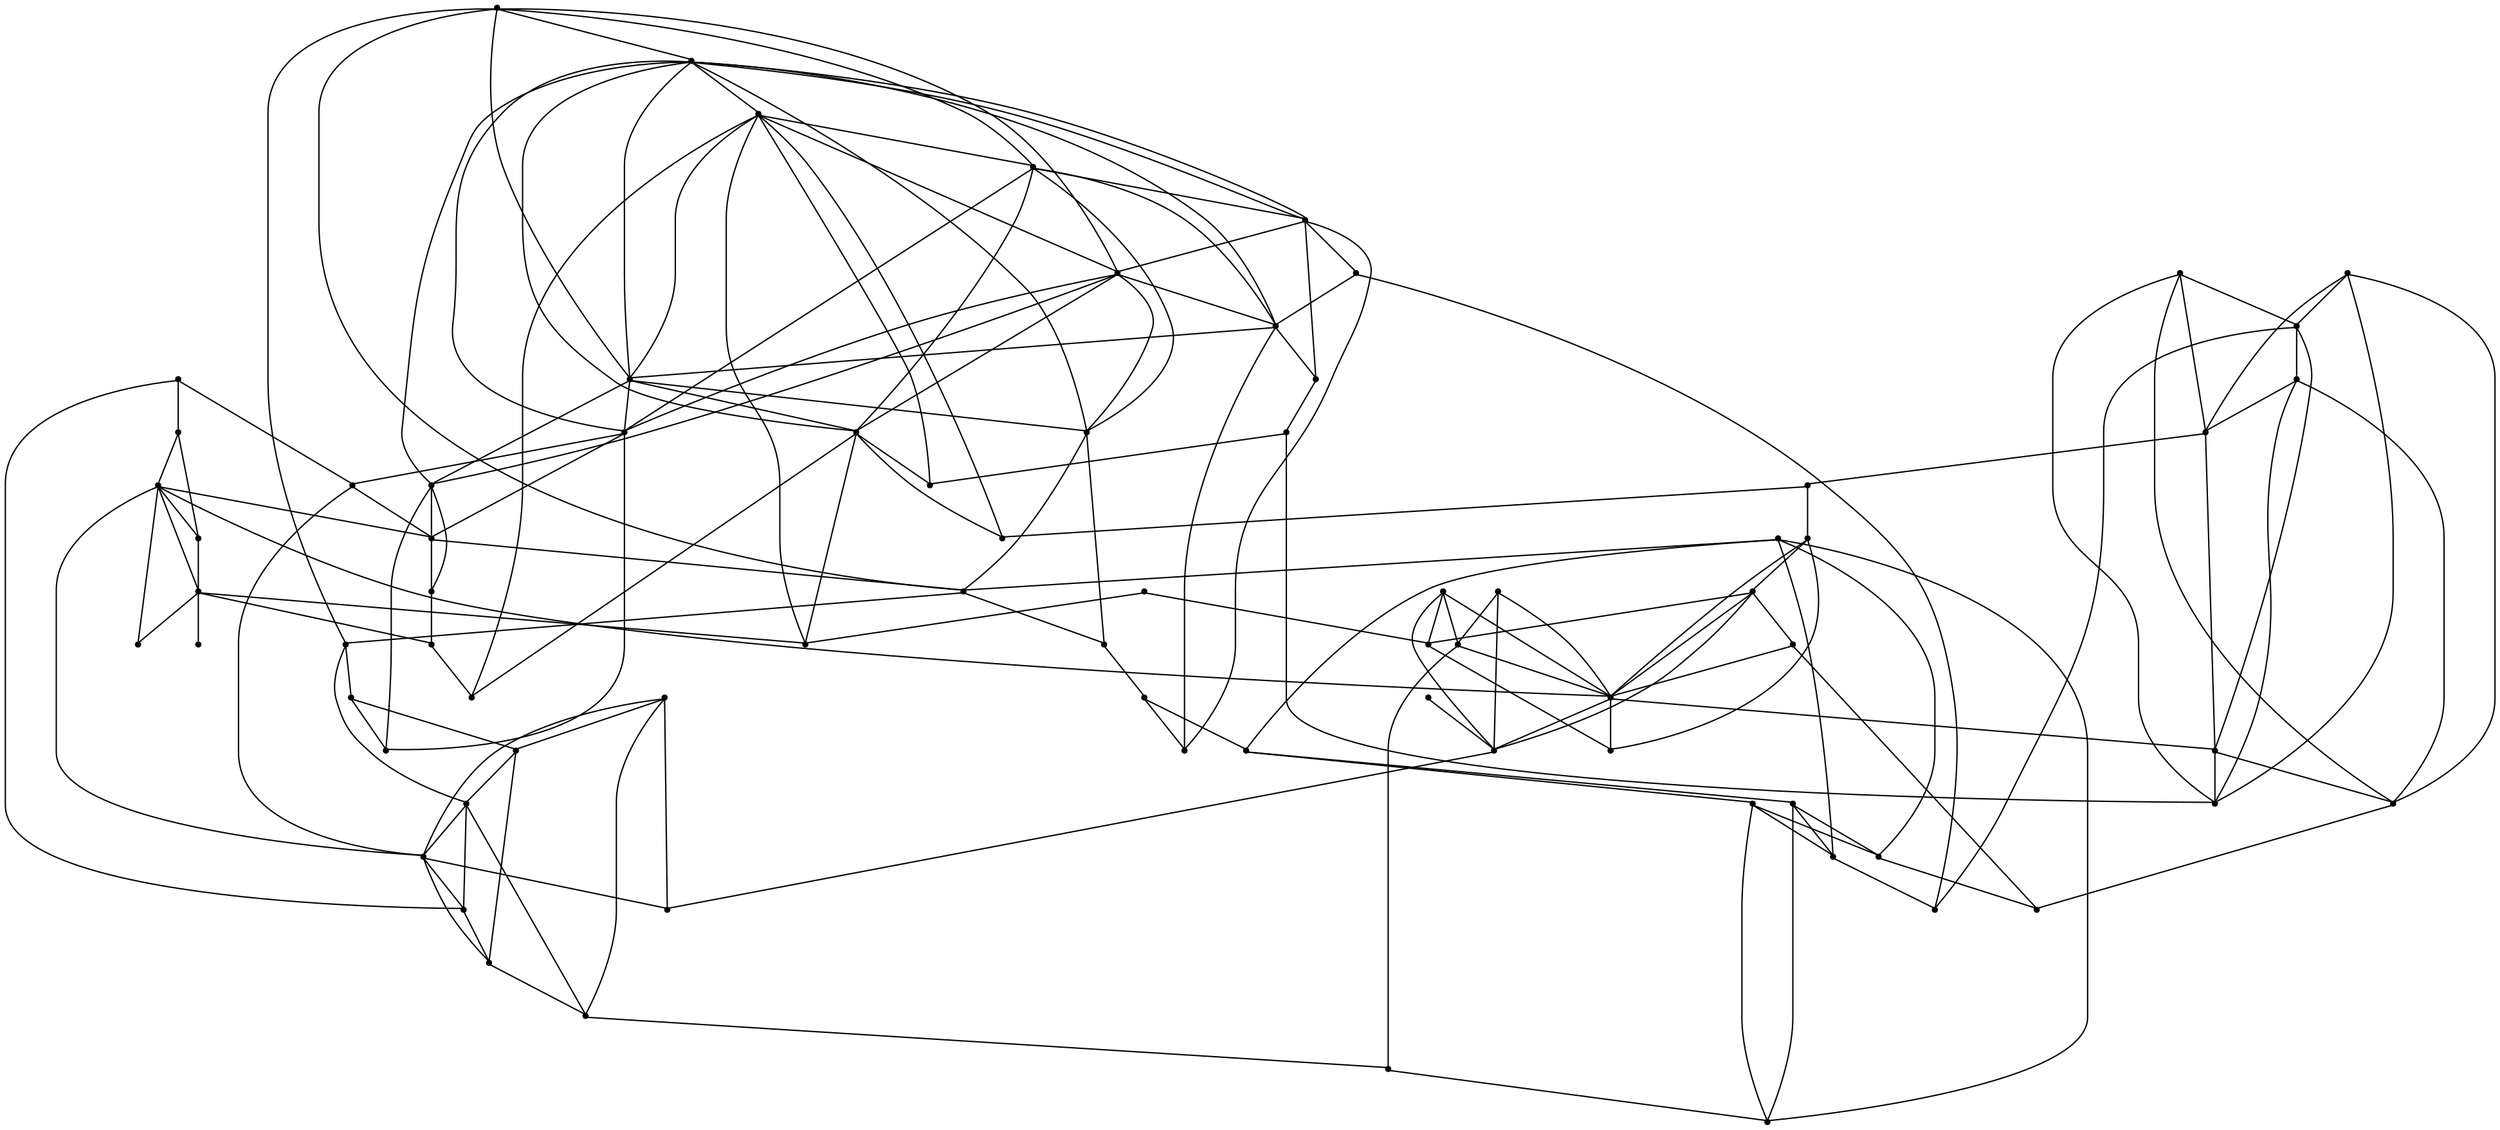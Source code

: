 graph {
  node [shape=point,comment="{\"directed\":false,\"doi\":\"10.1007/978-3-540-70904-6_15\",\"figure\":\"12 (3)\"}"]

  v0 [pos="886.3013308502907,1502.3698639451397"]
  v1 [pos="827.5612327398255,1518.0490326463116"]
  v2 [pos="865.4411655159884,1525.4239868699444"]
  v3 [pos="866.5372047601744,1471.6365011114808"]
  v4 [pos="439.67764353197674,1685.140656588369"]
  v5 [pos="752.4222610828489,1346.0490059434308"]
  v6 [pos="723.8065179869186,1366.2532003302308"]
  v7 [pos="756.1958893531976,1256.7865204392804"]
  v8 [pos="744.7353924418604,1466.8031525193585"]
  v9 [pos="736.982867005814,1297.0979205349022"]
  v10 [pos="394.4275526889535,1663.1864380418194"]
  v11 [pos="361.48702988735465,1630.2562864203187"]
  v12 [pos="332.94007539970926,1594.028138277822"]
  v13 [pos="707.5743141351744,1418.9417035956117"]
  v14 [pos="696.9077716206394,1295.2072612026268"]
  v15 [pos="702.3983807231104,1242.5156108120018"]
  v16 [pos="688.9104242369186,1423.3333102443748"]
  v17 [pos="649.146793241279,1369.5447754441632"]
  v18 [pos="677.1519758357558,1377.2573303758038"]
  v19 [pos="667.2626635174419,1473.524013318512"]
  v20 [pos="628.3137490915697,1467.562531588369"]
  v21 [pos="667.262663517442,1353.389627891673"]
  v22 [pos="655.7355241642442,1174.1489878871969"]
  v23 [pos="639.2657953306687,1109.3822947719625"]
  v24 [pos="630.4808207667152,1589.090648450348"]
  v25 [pos="595.5868413880814,1186.2240306118065"]
  v26 [pos="635.9724473110465,1556.1604014614159"]
  v27 [pos="616.2396075581396,1563.3573046901756"]
  v28 [pos="594.2490802143896,1149.9990295945538"]
  v29 [pos="548.1363417514535,1402.4771523057354"]
  v30 [pos="522.8837050327035,1360.7624840318097"]
  v31 [pos="528.8983920784883,1397.9948194403382"]
  v32 [pos="519.5893395712209,1231.2323402940167"]
  v33 [pos="515.1989507630815,1311.3656830369366"]
  v34 [pos="608.5225813045058,1544.0865031459862"]
  v35 [pos="487.75008630087206,1267.4573413112694"]
  v36 [pos="480.0653479287791,1389.3031270880433"]
  v37 [pos="367.8424009811046,1327.0573130825096"]
  v38 [pos="398.2313544694768,1349.786423800283"]
  v39 [pos="453.7833621002907,1461.311482546621"]
  v40 [pos="824.212640806686,1497.7198433457745"]
  v41 [pos="841.2867142078488,1479.3198100307518"]
  v42 [pos="796.3387718023255,1228.5906624375714"]
  v43 [pos="731.2536836845929,1246.5989899217022"]
  v44 [pos="755.6457712572674,1287.2155975877179"]
  v45 [pos="704.0444903706396,1351.9822907029522"]
  v46 [pos="688.2415674963662,1265.2448486863507"]
  v47 [pos="725.9277570857557,1414.2417104620667"]
  v48 [pos="715.0215434229651,1299.2906403123272"]
  v49 [pos="620.6685637718024,1239.5698062160543"]
  v50 [pos="687.5581168241279,1529.8156253078514"]
  v51 [pos="641.7412472747093,1390.1780914842022"]
  v52 [pos="664.5184002543605,1426.6281596401268"]
  v53 [pos="626.1581395348837,1317.5073138454488"]
  v54 [pos="662.322140715843,1501.272979535553"]
  v55 [pos="639.2657953306687,1496.8822947719627"]
  v56 [pos="605.29697265625,1358.1260831732484"]
  v57 [pos="630.4808207667152,1190.6156372605694"]
  v58 [pos="617.3075399709302,1492.4906881231996"]
  v59 [pos="607.4255087209303,1467.2447673061424"]
  v60 [pos="549.2344794694768,1301.4865072149964"]
  v61 [pos="594.3188862645349,1414.1115021287335"]
  v62 [pos="590.954698855378,1592.3864515204164"]
  v63 [pos="587.6624318677325,1561.648987887197"]
  v64 [pos="560.2135674055232,1271.8489797491761"]
  v65 [pos="556.9879587572675,1477.778163709137"]
  v66 [pos="533.8628406613373,1426.6281596401268"]
  v67 [pos="550.3325535973837,1242.2072561163636"]
  v68 [pos="549.1740052688953,1379.2479347764386"]
  v69 [pos="491.0423850835756,1425.528128105296"]
  v70 [pos="497.6331985828489,1294.9000509161683"]
  v71 [pos="498.7302870639535,1368.4489400763246"]
  v72 [pos="476.83869004360463,1204.4448049444886"]
  v73 [pos="327.4494503997093,1310.269847669098"]
  v74 [pos="391.13213799055234,1291.6073313930565"]
  v75 [pos="362.8227084847383,1369.5447754441632"]

  v0 -- v4 [id="-1",pos="886.3013308502907,1502.3698639451397 890.1447492732558,1504.5656036912335 954.923492005814,1535.3031626918846 947.2387536337209,1552.8656474330955 939.5538880813954,1570.4323283412987 917.5915152616279,1630.8072876511944 882.4600109011628,1649.4698039272362 847.3243095930233,1668.1323202032777 725.4515625,1703.2572896856996 710.082085755814,1703.2572896856996 694.7125454215117,1703.2572896856996 441.09036155523256,1688.9865072149964 439.67764353197674,1685.140656588369"]
  v37 -- v38 [id="-2",pos="367.8424009811046,1327.0573130825096 398.2313544694768,1349.786423800283 398.2313544694768,1349.786423800283 398.2313544694768,1349.786423800283"]
  v12 -- v73 [id="-3",pos="332.94007539970926,1594.028138277822 327.4494503997093,1310.269847669098 327.4494503997093,1310.269847669098 327.4494503997093,1310.269847669098"]
  v11 -- v73 [id="-4",pos="361.48702988735465,1630.2562864203187 327.4494503997093,1310.269847669098 327.4494503997093,1310.269847669098 327.4494503997093,1310.269847669098"]
  v75 -- v37 [id="-5",pos="362.8227084847383,1369.5447754441632 367.8424009811046,1327.0573130825096 367.8424009811046,1327.0573130825096 367.8424009811046,1327.0573130825096"]
  v37 -- v74 [id="-6",pos="367.8424009811046,1327.0573130825096 391.13213799055234,1291.6073313930565 391.13213799055234,1291.6073313930565 391.13213799055234,1291.6073313930565"]
  v11 -- v62 [id="-7",pos="361.48702988735465,1630.2562864203187 590.954698855378,1592.3864515204164 590.954698855378,1592.3864515204164 590.954698855378,1592.3864515204164"]
  v75 -- v12 [id="-8",pos="362.8227084847383,1369.5447754441632 332.94007539970926,1594.028138277822 332.94007539970926,1594.028138277822 332.94007539970926,1594.028138277822"]
  v75 -- v11 [id="-9",pos="362.8227084847383,1369.5447754441632 361.48702988735465,1630.2562864203187 361.48702988735465,1630.2562864203187 361.48702988735465,1630.2562864203187"]
  v75 -- v10 [id="-10",pos="362.8227084847383,1369.5447754441632 394.4275526889535,1663.1864380418194 394.4275526889535,1663.1864380418194 394.4275526889535,1663.1864380418194"]
  v75 -- v4 [id="-11",pos="362.8227084847383,1369.5447754441632 439.67764353197674,1685.140656588369 439.67764353197674,1685.140656588369 439.67764353197674,1685.140656588369"]
  v75 -- v38 [id="-12",pos="362.8227084847383,1369.5447754441632 398.2313544694768,1349.786423800283 398.2313544694768,1349.786423800283 398.2313544694768,1349.786423800283"]
  v74 -- v72 [id="-13",pos="391.13213799055234,1291.6073313930565 476.83869004360463,1204.4448049444886 476.83869004360463,1204.4448049444886 476.83869004360463,1204.4448049444886"]
  v10 -- v73 [id="-14",pos="394.4275526889535,1663.1864380418194 327.4494503997093,1310.269847669098 327.4494503997093,1310.269847669098 327.4494503997093,1310.269847669098"]
  v10 -- v62 [id="-15",pos="394.4275526889535,1663.1864380418194 590.954698855378,1592.3864515204164 590.954698855378,1592.3864515204164 590.954698855378,1592.3864515204164"]
  v4 -- v73 [id="-16",pos="439.67764353197674,1685.140656588369 327.4494503997093,1310.269847669098 327.4494503997093,1310.269847669098 327.4494503997093,1310.269847669098"]
  v39 -- v63 [id="-17",pos="453.7833621002907,1461.311482546621 587.6624318677325,1561.648987887197 587.6624318677325,1561.648987887197 587.6624318677325,1561.648987887197"]
  v39 -- v69 [id="-18",pos="453.7833621002907,1461.311482546621 491.0423850835756,1425.528128105296 491.0423850835756,1425.528128105296 491.0423850835756,1425.528128105296"]
  v36 -- v68 [id="-19",pos="480.0653479287791,1389.3031270880433 549.1740052688953,1379.2479347764386 549.1740052688953,1379.2479347764386 549.1740052688953,1379.2479347764386"]
  v72 -- v25 [id="-20",pos="476.83869004360463,1204.4448049444886 595.5868413880814,1186.2240306118065 595.5868413880814,1186.2240306118065 595.5868413880814,1186.2240306118065"]
  v72 -- v32 [id="-21",pos="476.83869004360463,1204.4448049444886 519.5893395712209,1231.2323402940167 519.5893395712209,1231.2323402940167 519.5893395712209,1231.2323402940167"]
  v36 -- v31 [id="-22",pos="480.0653479287791,1389.3031270880433 528.8983920784883,1397.9948194403382 528.8983920784883,1397.9948194403382 528.8983920784883,1397.9948194403382"]
  v31 -- v29 [id="-23",pos="528.8983920784883,1397.9948194403382 548.1363417514535,1402.4771523057354 548.1363417514535,1402.4771523057354 548.1363417514535,1402.4771523057354"]
  v36 -- v66 [id="-24",pos="480.0653479287791,1389.3031270880433 533.8628406613373,1426.6281596401268 533.8628406613373,1426.6281596401268 533.8628406613373,1426.6281596401268"]
  v35 -- v60 [id="-25",pos="487.75008630087206,1267.4573413112694 549.2344794694768,1301.4865072149964 549.2344794694768,1301.4865072149964 549.2344794694768,1301.4865072149964"]
  v35 -- v64 [id="-26",pos="487.75008630087206,1267.4573413112694 560.2135674055232,1271.8489797491761 560.2135674055232,1271.8489797491761 560.2135674055232,1271.8489797491761"]
  v69 -- v36 [id="-27",pos="491.0423850835756,1425.528128105296 480.0653479287791,1389.3031270880433 480.0653479287791,1389.3031270880433 480.0653479287791,1389.3031270880433"]
  v69 -- v71 [id="-29",pos="491.0423850835756,1425.528128105296 498.7302870639535,1368.4489400763246 498.7302870639535,1368.4489400763246 498.7302870639535,1368.4489400763246"]
  v35 -- v67 [id="-30",pos="487.75008630087206,1267.4573413112694 550.3325535973837,1242.2072561163636 550.3325535973837,1242.2072561163636 550.3325535973837,1242.2072561163636"]
  v70 -- v60 [id="-32",pos="497.6331985828489,1294.9000509161683 549.2344794694768,1301.4865072149964 549.2344794694768,1301.4865072149964 549.2344794694768,1301.4865072149964"]
  v71 -- v68 [id="-34",pos="498.7302870639535,1368.4489400763246 549.1740052688953,1379.2479347764386 549.1740052688953,1379.2479347764386 549.1740052688953,1379.2479347764386"]
  v33 -- v67 [id="-35",pos="515.1989507630815,1311.3656830369366 550.3325535973837,1242.2072561163636 550.3325535973837,1242.2072561163636 550.3325535973837,1242.2072561163636"]
  v33 -- v64 [id="-36",pos="515.1989507630815,1311.3656830369366 560.2135674055232,1271.8489797491761 560.2135674055232,1271.8489797491761 560.2135674055232,1271.8489797491761"]
  v32 -- v70 [id="-37",pos="519.5893395712209,1231.2323402940167 497.6331985828489,1294.9000509161683 497.6331985828489,1294.9000509161683 497.6331985828489,1294.9000509161683"]
  v30 -- v69 [id="-38",pos="522.8837050327035,1360.7624840318097 491.0423850835756,1425.528128105296 491.0423850835756,1425.528128105296 491.0423850835756,1425.528128105296"]
  v33 -- v60 [id="-39",pos="515.1989507630815,1311.3656830369366 549.2344794694768,1301.4865072149964 549.2344794694768,1301.4865072149964 549.2344794694768,1301.4865072149964"]
  v30 -- v31 [id="-40",pos="522.8837050327035,1360.7624840318097 528.8983920784883,1397.9948194403382 528.8983920784883,1397.9948194403382 528.8983920784883,1397.9948194403382"]
  v73 -- v37 [id="-42",pos="327.4494503997093,1310.269847669098 367.8424009811046,1327.0573130825096 367.8424009811046,1327.0573130825096 367.8424009811046,1327.0573130825096"]
  v30 -- v29 [id="-43",pos="522.8837050327035,1360.7624840318097 548.1363417514535,1402.4771523057354 548.1363417514535,1402.4771523057354 548.1363417514535,1402.4771523057354"]
  v30 -- v68 [id="-44",pos="522.8837050327035,1360.7624840318097 549.1740052688953,1379.2479347764386 549.1740052688953,1379.2479347764386 549.1740052688953,1379.2479347764386"]
  v68 -- v56 [id="-48",pos="549.1740052688953,1379.2479347764386 605.29697265625,1358.1260831732484 605.29697265625,1358.1260831732484 605.29697265625,1358.1260831732484"]
  v67 -- v49 [id="-50",pos="550.3325535973837,1242.2072561163636 620.6685637718024,1239.5698062160543 620.6685637718024,1239.5698062160543 620.6685637718024,1239.5698062160543"]
  v65 -- v66 [id="-51",pos="556.9879587572675,1477.778163709137 533.8628406613373,1426.6281596401268 533.8628406613373,1426.6281596401268 533.8628406613373,1426.6281596401268"]
  v65 -- v34 [id="-52",pos="556.9879587572675,1477.778163709137 608.5225813045058,1544.0865031459862 608.5225813045058,1544.0865031459862 608.5225813045058,1544.0865031459862"]
  v65 -- v59 [id="-53",pos="556.9879587572675,1477.778163709137 607.4255087209303,1467.2447673061424 607.4255087209303,1467.2447673061424 607.4255087209303,1467.2447673061424"]
  v64 -- v53 [id="-54",pos="560.2135674055232,1271.8489797491761 626.1581395348837,1317.5073138454488 626.1581395348837,1317.5073138454488 626.1581395348837,1317.5073138454488"]
  v62 -- v4 [id="-55",pos="590.954698855378,1592.3864515204164 439.67764353197674,1685.140656588369 439.67764353197674,1685.140656588369 439.67764353197674,1685.140656588369"]
  v62 -- v27 [id="-56",pos="590.954698855378,1592.3864515204164 616.2396075581396,1563.3573046901756 616.2396075581396,1563.3573046901756 616.2396075581396,1563.3573046901756"]
  v27 -- v26 [id="-57",pos="616.2396075581396,1563.3573046901756 635.9724473110465,1556.1604014614159 635.9724473110465,1556.1604014614159 635.9724473110465,1556.1604014614159"]
  v62 -- v63 [id="-58",pos="590.954698855378,1592.3864515204164 587.6624318677325,1561.648987887197 587.6624318677325,1561.648987887197 587.6624318677325,1561.648987887197"]
  v63 -- v24 [id="-59",pos="587.6624318677325,1561.648987887197 630.4808207667152,1589.090648450348 630.4808207667152,1589.090648450348 630.4808207667152,1589.090648450348"]
  v62 -- v34 [id="-60",pos="590.954698855378,1592.3864515204164 608.5225813045058,1544.0865031459862 608.5225813045058,1544.0865031459862 608.5225813045058,1544.0865031459862"]
  v28 -- v25 [id="-61",pos="594.2490802143896,1149.9990295945538 595.5868413880814,1186.2240306118065 595.5868413880814,1186.2240306118065 595.5868413880814,1186.2240306118065"]
  v61 -- v51 [id="-63",pos="594.3188862645349,1414.1115021287335 641.7412472747093,1390.1780914842022 641.7412472747093,1390.1780914842022 641.7412472747093,1390.1780914842022"]
  v25 -- v23 [id="-64",pos="595.5868413880814,1186.2240306118065 639.2657953306687,1109.3822947719625 639.2657953306687,1109.3822947719625 639.2657953306687,1109.3822947719625"]
  v56 -- v60 [id="-66",pos="605.29697265625,1358.1260831732484 549.2344794694768,1301.4865072149964 549.2344794694768,1301.4865072149964 549.2344794694768,1301.4865072149964"]
  v59 -- v58 [id="-67",pos="607.4255087209303,1467.2447673061424 617.3075399709302,1492.4906881231996 617.3075399709302,1492.4906881231996 617.3075399709302,1492.4906881231996"]
  v59 -- v20 [id="-68",pos="607.4255087209303,1467.2447673061424 628.3137490915697,1467.562531588369 628.3137490915697,1467.562531588369 628.3137490915697,1467.562531588369"]
  v20 -- v54 [id="-69",pos="628.3137490915697,1467.562531588369 662.322140715843,1501.272979535553 662.322140715843,1501.272979535553 662.322140715843,1501.272979535553"]
  v58 -- v19 [id="-70",pos="617.3075399709302,1492.4906881231996 667.2626635174419,1473.524013318512 667.2626635174419,1473.524013318512 667.2626635174419,1473.524013318512"]
  v24 -- v27 [id="-72",pos="630.4808207667152,1589.090648450348 616.2396075581396,1563.3573046901756 616.2396075581396,1563.3573046901756 616.2396075581396,1563.3573046901756"]
  v20 -- v27 [id="-74",pos="628.3137490915697,1467.562531588369 616.2396075581396,1563.3573046901756 616.2396075581396,1563.3573046901756 616.2396075581396,1563.3573046901756"]
  v20 -- v31 [id="-75",pos="628.3137490915697,1467.562531588369 528.8983920784883,1397.9948194403382 528.8983920784883,1397.9948194403382 528.8983920784883,1397.9948194403382"]
  v57 -- v49 [id="-76",pos="630.4808207667152,1190.6156372605694 620.6685637718024,1239.5698062160543 620.6685637718024,1239.5698062160543 620.6685637718024,1239.5698062160543"]
  v24 -- v26 [id="-77",pos="630.4808207667152,1589.090648450348 635.9724473110465,1556.1604014614159 635.9724473110465,1556.1604014614159 635.9724473110465,1556.1604014614159"]
  v23 -- v57 [id="-78",pos="639.2657953306687,1109.3822947719625 630.4808207667152,1190.6156372605694 630.4808207667152,1190.6156372605694 630.4808207667152,1190.6156372605694"]
  v26 -- v50 [id="-79",pos="635.9724473110465,1556.1604014614159 687.5581168241279,1529.8156253078514 687.5581168241279,1529.8156253078514 687.5581168241279,1529.8156253078514"]
  v23 -- v22 [id="-80",pos="639.2657953306687,1109.3822947719625 655.7355241642442,1174.1489878871969 655.7355241642442,1174.1489878871969 655.7355241642442,1174.1489878871969"]
  v51 -- v47 [id="-81",pos="641.7412472747093,1390.1780914842022 725.9277570857557,1414.2417104620667 725.9277570857557,1414.2417104620667 725.9277570857557,1414.2417104620667"]
  v17 -- v56 [id="-84",pos="649.146793241279,1369.5447754441632 605.29697265625,1358.1260831732484 605.29697265625,1358.1260831732484 605.29697265625,1358.1260831732484"]
  v17 -- v18 [id="-85",pos="649.146793241279,1369.5447754441632 677.1519758357558,1377.2573303758038 677.1519758357558,1377.2573303758038 677.1519758357558,1377.2573303758038"]
  v22 -- v42 [id="-87",pos="655.7355241642442,1174.1489878871969 796.3387718023255,1228.5906624375714 796.3387718023255,1228.5906624375714 796.3387718023255,1228.5906624375714"]
  v19 -- v55 [id="-89",pos="667.2626635174419,1473.524013318512 639.2657953306687,1496.8822947719627 639.2657953306687,1496.8822947719627 639.2657953306687,1496.8822947719627"]
  v19 -- v54 [id="-90",pos="667.2626635174419,1473.524013318512 662.322140715843,1501.272979535553 662.322140715843,1501.272979535553 662.322140715843,1501.272979535553"]
  v52 -- v51 [id="-91",pos="664.5184002543605,1426.6281596401268 641.7412472747093,1390.1780914842022 641.7412472747093,1390.1780914842022 641.7412472747093,1390.1780914842022"]
  v52 -- v17 [id="-92",pos="664.5184002543605,1426.6281596401268 649.146793241279,1369.5447754441632 649.146793241279,1369.5447754441632 649.146793241279,1369.5447754441632"]
  v52 -- v18 [id="-93",pos="664.5184002543605,1426.6281596401268 677.1519758357558,1377.2573303758038 677.1519758357558,1377.2573303758038 677.1519758357558,1377.2573303758038"]
  v18 -- v45 [id="-94",pos="677.1519758357558,1377.2573303758038 704.0444903706396,1351.9822907029522 704.0444903706396,1351.9822907029522 704.0444903706396,1351.9822907029522"]
  v21 -- v53 [id="-95",pos="667.262663517442,1353.389627891673 626.1581395348837,1317.5073138454488 626.1581395348837,1317.5073138454488 626.1581395348837,1317.5073138454488"]
  v19 -- v50 [id="-96",pos="667.2626635174419,1473.524013318512 687.5581168241279,1529.8156253078514 687.5581168241279,1529.8156253078514 687.5581168241279,1529.8156253078514"]
  v21 -- v18 [id="-97",pos="667.262663517442,1353.389627891673 677.1519758357558,1377.2573303758038 677.1519758357558,1377.2573303758038 677.1519758357558,1377.2573303758038"]
  v18 -- v51 [id="-99",pos="677.1519758357558,1377.2573303758038 641.7412472747093,1390.1780914842022 641.7412472747093,1390.1780914842022 641.7412472747093,1390.1780914842022"]
  v51 -- v29 [id="-100",pos="641.7412472747093,1390.1780914842022 548.1363417514535,1402.4771523057354 548.1363417514535,1402.4771523057354 548.1363417514535,1402.4771523057354"]
  v16 -- v18 [id="-102",pos="688.9104242369186,1423.3333102443748 677.1519758357558,1377.2573303758038 677.1519758357558,1377.2573303758038 677.1519758357558,1377.2573303758038"]
  v16 -- v6 [id="-105",pos="688.9104242369186,1423.3333102443748 723.8065179869186,1366.2532003302308 723.8065179869186,1366.2532003302308 723.8065179869186,1366.2532003302308"]
  v50 -- v1 [id="-107",pos="687.5581168241279,1529.8156253078514 827.5612327398255,1518.0490326463116 827.5612327398255,1518.0490326463116 827.5612327398255,1518.0490326463116"]
  v14 -- v46 [id="-108",pos="696.9077716206394,1295.2072612026268 688.2415674963662,1265.2448486863507 688.2415674963662,1265.2448486863507 688.2415674963662,1265.2448486863507"]
  v15 -- v49 [id="-111",pos="702.3983807231104,1242.5156108120018 620.6685637718024,1239.5698062160543 620.6685637718024,1239.5698062160543 620.6685637718024,1239.5698062160543"]
  v13 -- v45 [id="-113",pos="707.5743141351744,1418.9417035956117 704.0444903706396,1351.9822907029522 704.0444903706396,1351.9822907029522 704.0444903706396,1351.9822907029522"]
  v48 -- v7 [id="-116",pos="715.0215434229651,1299.2906403123272 756.1958893531976,1256.7865204392804 756.1958893531976,1256.7865204392804 756.1958893531976,1256.7865204392804"]
  v48 -- v43 [id="-117",pos="715.0215434229651,1299.2906403123272 731.2536836845929,1246.5989899217022 731.2536836845929,1246.5989899217022 731.2536836845929,1246.5989899217022"]
  v47 -- v18 [id="-118",pos="725.9277570857557,1414.2417104620667 677.1519758357558,1377.2573303758038 677.1519758357558,1377.2573303758038 677.1519758357558,1377.2573303758038"]
  v47 -- v21 [id="-120",pos="725.9277570857557,1414.2417104620667 667.262663517442,1353.389627891673 667.262663517442,1353.389627891673 667.262663517442,1353.389627891673"]
  v6 -- v13 [id="-122",pos="723.8065179869186,1366.2532003302308 707.5743141351744,1418.9417035956117 707.5743141351744,1418.9417035956117 707.5743141351744,1418.9417035956117"]
  v47 -- v6 [id="-123",pos="725.9277570857557,1414.2417104620667 723.8065179869186,1366.2532003302308 723.8065179869186,1366.2532003302308 723.8065179869186,1366.2532003302308"]
  v9 -- v46 [id="-124",pos="736.982867005814,1297.0979205349022 688.2415674963662,1265.2448486863507 688.2415674963662,1265.2448486863507 688.2415674963662,1265.2448486863507"]
  v9 -- v43 [id="-126",pos="736.982867005814,1297.0979205349022 731.2536836845929,1246.5989899217022 731.2536836845929,1246.5989899217022 731.2536836845929,1246.5989899217022"]
  v8 -- v40 [id="-127",pos="744.7353924418604,1466.8031525193585 824.212640806686,1497.7198433457745 824.212640806686,1497.7198433457745 824.212640806686,1497.7198433457745"]
  v44 -- v46 [id="-128",pos="755.6457712572674,1287.2155975877179 688.2415674963662,1265.2448486863507 688.2415674963662,1265.2448486863507 688.2415674963662,1265.2448486863507"]
  v5 -- v45 [id="-130",pos="752.4222610828489,1346.0490059434308 704.0444903706396,1351.9822907029522 704.0444903706396,1351.9822907029522 704.0444903706396,1351.9822907029522"]
  v5 -- v41 [id="-131",pos="752.4222610828489,1346.0490059434308 841.2867142078488,1479.3198100307518 841.2867142078488,1479.3198100307518 841.2867142078488,1479.3198100307518"]
  v44 -- v43 [id="-132",pos="755.6457712572674,1287.2155975877179 731.2536836845929,1246.5989899217022 731.2536836845929,1246.5989899217022 731.2536836845929,1246.5989899217022"]
  v44 -- v7 [id="-134",pos="755.6457712572674,1287.2155975877179 756.1958893531976,1256.7865204392804 756.1958893531976,1256.7865204392804 756.1958893531976,1256.7865204392804"]
  v42 -- v43 [id="-135",pos="796.3387718023255,1228.5906624375714 731.2536836845929,1246.5989899217022 731.2536836845929,1246.5989899217022 731.2536836845929,1246.5989899217022"]
  v42 -- v3 [id="-136",pos="796.3387718023255,1228.5906624375714 866.5372047601744,1471.6365011114808 866.5372047601744,1471.6365011114808 866.5372047601744,1471.6365011114808"]
  v41 -- v0 [id="-137",pos="841.2867142078488,1479.3198100307518 886.3013308502907,1502.3698639451397 886.3013308502907,1502.3698639451397 886.3013308502907,1502.3698639451397"]
  v2 -- v40 [id="-138",pos="865.4411655159884,1525.4239868699444 824.212640806686,1497.7198433457745 824.212640806686,1497.7198433457745 824.212640806686,1497.7198433457745"]
  v2 -- v41 [id="-139",pos="865.4411655159884,1525.4239868699444 841.2867142078488,1479.3198100307518 841.2867142078488,1479.3198100307518 841.2867142078488,1479.3198100307518"]
  v3 -- v0 [id="-140",pos="866.5372047601744,1471.6365011114808 886.3013308502907,1502.3698639451397 886.3013308502907,1502.3698639451397 886.3013308502907,1502.3698639451397"]
  v0 -- v40 [id="-141",pos="886.3013308502907,1502.3698639451397 824.212640806686,1497.7198433457745 824.212640806686,1497.7198433457745 824.212640806686,1497.7198433457745"]
  v12 -- v23 [id="-142",pos="332.94007539970926,1594.028138277822 332.5243550145349,1590.7614858526917 258.83148619186045,1479.3198100307518 247.85029978197673,1395.8906006394757 236.87324672965116,1312.4655874151917 275.70544149709303,1244.5573639451397 312.6289789244186,1158.7823700486554 349.9567587209302,1072.0614583868714 637.8936319040697,1106.7739319383038 639.2657953306687,1109.3822947719625"]
  v12 -- v23 [id="-143",pos="332.94007539970926,1594.028138277822 310.914902612696,1548.913213644585 268.35563649931976,1476.8325289267248 261.0276980377907,1421.1405904669496 250.04651162790697,1337.7115082322491 280.0979287790698,1255.536444145335 317.02146620639536,1169.7572540818585 354.34924600290697,1083.03646957665 635.9724473110465,1108.149003145986 639.2657953306687,1109.3822947719625"]
  v4 -- v23 [id="-144",pos="439.67764353197674,1685.140656588369 442.1864007994186,1683.4948690314027 284.08204033430235,1511.1532043992413 273.1049872819767,1427.7239950079652 262.12373728197673,1344.2989817836815 289.9789425872093,1263.2197530646058 326.9024800145349,1177.440690157705 364.2302598110465,1090.7239746629132 637.6186046511627,1107.1864278692933 639.2657953306687,1109.3822947719625"]
  v10 -- v28 [id="-145",pos="394.4275526889535,1663.1864380418194 393.95247093023255,1659.6240194220277 308.2364916424419,1516.6406464158429 297.25943859011625,1433.215633191559 286.2782521802325,1349.786423800283 303.1522074854651,1299.4447540818585 340.0799418604651,1213.6656911749574 377.4077216569767,1126.9447795131734 592.6018895348838,1149.9990295945538 594.2490802143896,1149.9990295945538"]
  v12 -- v28 [id="-146",pos="332.94007539970926,1594.028138277822 332.5243550145349,1590.7614858526917 295.06322674418607,1503.4656993129784 284.08204033430235,1420.0406860886944 273.1049872819767,1336.6156728644105 297.6636809593023,1285.1739716111554 334.5872183866279,1199.3947815476788 371.91919513081393,1112.6781932094625 593.7021257267442,1149.8614461798402 594.2490802143896,1149.9990295945538"]
  v12 -- v2 [id="-147",pos="332.94007539970926,1594.028138277822 336.7834938226744,1595.6781220017804 772.5770530523256,1648.4239410935772 831.9547056686047,1609.949031629059 891.2365915697675,1571.528163709137 868.7366279069768,1525.3948680141502 865.4411655159884,1525.4239868699444"]
  v0 -- v11 [id="-148",pos="886.3013308502907,1502.3698639451397 889.0487100290698,1505.1156830369366 928.5727652616279,1539.1448171515199 920.8878997093024,1556.7073018927308 913.2031613372093,1574.273982800934 890.1447492732558,1616.5323090134991 855.0090479651162,1635.1948252895409 819.8733466569768,1653.8573415655824 718.8670603197675,1679.1073313930565 703.493386627907,1679.1073313930565 688.1238462936046,1679.1073313930565 363.13422056686045,1631.903123019033 361.48702988735465,1630.2562864203187"]
  v11 -- v2 [id="-150",pos="361.48702988735465,1630.2562864203187 367.5267078488372,1633.0031545538636 778.0697129360465,1652.8156748989159 837.4432957848837,1614.340638277822 896.7292514534884,1575.9197703579002 867.0904069767441,1524.2948364793194 865.4411655159884,1525.4239868699444"]
  v38 -- v39 [id="-151",pos="398.2313544694768,1349.786423800283 402.7290515988372,1352.1614543178612 451.0547420058139,1462.1864787319237 453.7833621002907,1461.311482546621"]
  v36 -- v38 [id="-152",pos="480.0653479287791,1389.3031270880433 460.82321047002,1394.2644927944725 441.3744238350256,1393.6079086941154 432.64298691860466,1387.961498059723 423.6036372606619,1382.111275598255 408.30580005426884,1366.3762763237542 398.2313544694768,1349.786423800283"]
  v34 -- v27 [id="-156",pos="608.5225813045058,1544.0865031459862 609.6006308901992,1553.9145580045342 613.7046340745651,1557.2929208071005 616.2396075581396,1563.3573046901756"]
  v34 -- v31 [id="-157",pos="608.5225813045058,1544.0865031459862 575.0886707160389,1525.4440846145017 509.3157174819279,1470.9675378689017 505.1064680232558,1461.5073354620667 501.3807867005814,1451.5697947719627 528.8983920784883,1404.2032074509991 528.8983920784883,1397.9948194403382"]
  v32 -- v33 [id="-158",pos="519.5893395712209,1231.2323402940167 520.1384084302325,1235.65729375471 515.7459211482558,1303.6240092495018 515.1989507630815,1311.3656830369366"]
  v0 -- v10 [id="-159",pos="886.3013308502907,1502.3698639451397 889.0445130813953,1505.6656352260643 939.5498183139534,1537.4990295945538 931.8649527616279,1555.0615143357647 924.1802143895349,1572.6239990769757 898.9297238372093,1624.219814099762 863.7940225290697,1642.8823303758038 828.6583212209302,1661.5448466518455 719.9630995639535,1684.594773409658 704.5935592296512,1684.594773409658 689.2240188953489,1684.594773409658 394.97347383720927,1664.8364217657777 394.4275526889535,1663.1864380418194"]
  v4 -- v28 [id="-161",pos="439.67764353197674,1685.140656588369 439.99018895348837,1682.3990336635643 317.02146620639536,1515.5448110480042 306.04027979651164,1432.1156016567284 295.06322674418607,1348.6905884324444 318.52594476744184,1301.6406209845277 355.4494821947674,1215.8614309210511 392.77719840116276,1129.1406464158429 592.6018895348838,1149.9990295945538 594.2490802143896,1149.9990295945538"]
  v28 -- v11 [id="-162",pos="594.2490802143896,1149.9990295945538 595.8983375726744,1148.2156586228741 377.4077216569767,1115.4198161342672 340.0799418604651,1202.1406006394757 303.1522074854651,1287.9197907029522 282.98600109011625,1342.6531942267152 293.96299055232555,1426.0782074509991 304.9442405523256,1509.5072896856996 362.0381813226744,1624.765697278473 361.48702988735465,1630.2562864203187"]
  v28 -- v22 [id="-163",pos="594.2490802143896,1149.9990295945538 598.2738099563953,1151.4323385138246 650.4126816860465,1173.1781474330953 655.7355241642442,1174.1489878871969"]
  v11 -- v24 [id="-164",pos="361.48702988735465,1630.2562864203187 367.5267078488372,1633.0031545538636 597.79453125,1636.1156932094627 620.8530069040697,1616.3573415655824 643.9072856104651,1596.5989899217022 631.855050872093,1592.6614594041241 630.4808207667152,1589.090648450348"]
  v20 -- v18 [id="-166",pos="628.3137490915697,1467.562531588369 628.3126998546511,1467.5615143357647 616.2188135901163,1432.965643364085 624.4494731104651,1417.3239858526917 632.6843295784884,1401.6823283412987 678.0219840116279,1378.1198334275616 677.1519758357558,1377.2573303758038"]
  v24 -- v10 [id="-170",pos="630.4808207667152,1589.090648450348 632.6801962209303,1592.9323029099835 648.8498909883721,1603.7365428188377 632.9302325581396,1619.6489166795147 611.4554051598838,1641.1198130825096 396.07364643895346,1660.4448151170147 394.4275526889535,1663.1864380418194"]
  v12 -- v24 [id="-171",pos="332.94007539970926,1594.028138277822 335.68745457848837,1591.2865153530174 595.5983194040698,1628.4322571336163 618.6567314680233,1608.6740326463116 641.715207122093,1588.9114848354393 632.5426507994187,1592.3864197312726 630.4808207667152,1589.090648450348"]
  v12 -- v11 [id="-172",pos="332.94007539970926,1594.028138277822 352.08854347269283,1611.4823268944083 362.0381813226744,1624.765697278473 361.48702988735465,1630.2562864203187"]
  v23 -- v10 [id="-173",pos="639.2657953306687,1109.3822947719625 637.0684865552325,1107.1864278692933 358.7417332848837,1088.5281077602438 321.4139534883721,1175.2490194220277 284.4904160610465,1261.024013318512 256.63521075581394,1344.2989817836815 267.6122638081395,1427.7239950079652 278.5935138081395,1511.1532043992413 393.95247093023255,1659.6240194220277 394.4275526889535,1663.1864380418194"]
  v27 -- v37 [id="-174",pos="616.2396075581396,1563.3573046901756 616.0020984738372,1559.207327324046 546.0599018895349,1545.2864797491761 514.9916151889535,1532.8615021287335 485.1652434593023,1520.4365245082909 430.4259175145349,1495.5697845994366 411.7849200581395,1466.9989736456605 393.14398619186045,1438.4281626918846 369.0853015988372,1360.598928886546 367.8424009811046,1327.0573130825096"]
  v18 -- v13 [id="-175",pos="677.1519758357558,1377.2573303758038 692.639036915366,1388.421133316632 703.9679961085703,1407.177400614223 707.5743141351744,1418.9417035956117"]
  v18 -- v14 [id="-176",pos="677.1519758357558,1377.2573303758038 677.734429505814,1368.036444145335 675.7965207122093,1340.6698059617413 678.705386991279,1329.1490387498272 680.6474291424419,1317.6281443813377 690.3409156976744,1317.6281443813377 694.2208030523256,1308.9906525193585 695.3520885667274,1305.628186660936 696.189639154155,1300.5238331957758 696.9077716206394,1295.2072612026268"]
  v16 -- v17 [id="-178",pos="688.9104242369186,1423.3333102443748 682.6353197674418,1423.3322612026268 656.2845930232558,1369.5447754441632 649.146793241279,1369.5447754441632"]
  v19 -- v20 [id="-179",pos="667.2626635174419,1473.524013318512 654.6279429075508,1469.8052299068709 638.7876889943793,1468.8492649999253 628.3137490915697,1467.562531588369"]
  v10 -- v2 [id="-183",pos="394.4275526889535,1663.1864380418194 396.07364643895346,1660.4448151170147 790.1470021802326,1657.1823588588768 849.5204578488372,1618.7031260707909 908.8107376453488,1580.282258150869 868.1864462209302,1525.3948680141502 865.4411655159884,1525.4239868699444"]
  v8 -- v6 [id="-187",pos="744.7353924418604,1466.8031525193585 749.6061409883721,1461.7573252895409 758.3911155523256,1436.5073354620667 755.098800872093,1421.1405904669496 751.802289244186,1405.7697764614159 727.4102652616278,1369.5447754441632 723.8065179869186,1366.2532003302308"]
  v12 -- v0 [id="-188",pos="332.94007539970926,1594.028138277822 336.7834938226744,1595.6781220017804 687.0278070494186,1671.4240224737855 702.3973473837209,1671.4240224737855 717.766824127907,1671.4240224737855 822.0696220930232,1649.4698039272362 857.2053234011628,1630.8072876511944 892.3410247093024,1612.1447713751527 907.7105014534884,1572.6239990769757 915.3952398255814,1555.0615143357647 923.0799781976744,1537.4948334275616 887.9484738372092,1504.2906911749574 886.3013308502907,1502.3698639451397"]
  v7 -- v5 [id="-189",pos="756.1958893531976,1256.7865204392804 754.9987100290698,1259.6114309210511 775.9610646802325,1265.261506197744 777.0571039244186,1295.9989380418194 778.1530159883721,1326.7364970424705 752.0356649709303,1342.478099622223 752.4222610828489,1346.0490059434308"]
  v12 -- v62 [id="-192",pos="332.94007539970926,1594.028138277822 590.954698855378,1592.3864515204164 590.954698855378,1592.3864515204164 590.954698855378,1592.3864515204164"]
  v2 -- v1 [id="-193",pos="865.4411655159884,1525.4239868699444 867.1363190406977,1527.3823252895409 832.4964934593023,1522.0989695766502 827.5612327398255,1518.0490326463116"]
  v4 -- v2 [id="-195",pos="439.67764353197674,1685.140656588369 436.7104015261628,1684.9197856166893 780.5368822674418,1673.007376152171 865.9902979651163,1617.63234054833 925.2762536337209,1579.211472628408 867.0863372093023,1525.4239868699444 865.4411655159884,1525.4239868699444"]
  v2 -- v3 [id="-196",pos="865.4411655159884,1525.4239868699444 867.0863372093023,1525.4239868699444 865.9902979651163,1477.1239431280824 866.5372047601744,1471.6365011114808"]
  v73 -- v74 [id="-197",pos="327.4494503997093,1310.269847669098 391.13213799055234,1291.6073313930565 391.13213799055234,1291.6073313930565 391.13213799055234,1291.6073313930565"]
  v0 -- v1 [id="-198",pos="886.3013308502907,1502.3698639451397 882.4600109011628,1504.5656036912335 827.5622819767442,1517.7406779506737 827.5612327398255,1518.0490326463116"]
  v35 -- v32 [id="-28",pos="487.75008630087206,1267.4573413112694 519.5893395712209,1231.2323402940167 519.5893395712209,1231.2323402940167 519.5893395712209,1231.2323402940167"]
  v70 -- v67 [id="-31",pos="497.6331985828489,1294.9000509161683 550.3325535973837,1242.2072561163636 550.3325535973837,1242.2072561163636 550.3325535973837,1242.2072561163636"]
  v70 -- v64 [id="-33",pos="497.6331985828489,1294.9000509161683 560.2135674055232,1271.8489797491761 560.2135674055232,1271.8489797491761 560.2135674055232,1271.8489797491761"]
  v31 -- v66 [id="-41",pos="528.8983920784883,1397.9948194403382 533.8628406613373,1426.6281596401268 533.8628406613373,1426.6281596401268 533.8628406613373,1426.6281596401268"]
  v31 -- v71 [id="-47",pos="528.8983920784883,1397.9948194403382 498.7302870639535,1368.4489400763246 498.7302870639535,1368.4489400763246 498.7302870639535,1368.4489400763246"]
  v57 -- v28 [id="-65",pos="630.4808207667152,1190.6156372605694 594.2490802143896,1149.9990295945538 594.2490802143896,1149.9990295945538 594.2490802143896,1149.9990295945538"]
  v20 -- v58 [id="-71",pos="628.3137490915697,1467.562531588369 617.3075399709302,1492.4906881231996 617.3075399709302,1492.4906881231996 617.3075399709302,1492.4906881231996"]
  v16 -- v51 [id="-83",pos="688.9104242369186,1423.3333102443748 641.7412472747093,1390.1780914842022 641.7412472747093,1390.1780914842022 641.7412472747093,1390.1780914842022"]
  v46 -- v53 [id="-104",pos="688.2415674963662,1265.2448486863507 626.1581395348837,1317.5073138454488 626.1581395348837,1317.5073138454488 626.1581395348837,1317.5073138454488"]
  v14 -- v7 [id="-109",pos="696.9077716206394,1295.2072612026268 756.1958893531976,1256.7865204392804 756.1958893531976,1256.7865204392804 756.1958893531976,1256.7865204392804"]
  v14 -- v15 [id="-110",pos="696.9077716206394,1295.2072612026268 702.3983807231104,1242.5156108120018 702.3983807231104,1242.5156108120018 702.3983807231104,1242.5156108120018"]
  v45 -- v47 [id="-112",pos="704.0444903706396,1351.9822907029522 725.9277570857557,1414.2417104620667 725.9277570857557,1414.2417104620667 725.9277570857557,1414.2417104620667"]
  v48 -- v46 [id="-114",pos="715.0215434229651,1299.2906403123272 688.2415674963662,1265.2448486863507 688.2415674963662,1265.2448486863507 688.2415674963662,1265.2448486863507"]
  v48 -- v15 [id="-115",pos="715.0215434229651,1299.2906403123272 702.3983807231104,1242.5156108120018 702.3983807231104,1242.5156108120018 702.3983807231104,1242.5156108120018"]
  v14 -- v43 [id="-121",pos="696.9077716206394,1295.2072612026268 731.2536836845929,1246.5989899217022 731.2536836845929,1246.5989899217022 731.2536836845929,1246.5989899217022"]
  v9 -- v15 [id="-125",pos="736.982867005814,1297.0979205349022 702.3983807231104,1242.5156108120018 702.3983807231104,1242.5156108120018 702.3983807231104,1242.5156108120018"]
  v15 -- v44 [id="-129",pos="702.3983807231104,1242.5156108120018 755.6457712572674,1287.2155975877179 755.6457712572674,1287.2155975877179 755.6457712572674,1287.2155975877179"]
  v7 -- v9 [id="-133",pos="756.1958893531976,1256.7865204392804 736.982867005814,1297.0979205349022 736.982867005814,1297.0979205349022 736.982867005814,1297.0979205349022"]
  v35 -- v37 [id="-154",pos="487.75008630087206,1267.4573413112694 480.20601498294593,1266.642350738803 476.4248025123739,1262.7438622593322 470.904269622093,1264.8532064337464 460.339789244186,1268.8822896856996 383.8755995639535,1311.5615041632386 367.8424009811046,1327.0573130825096"]
  v19 -- v40 [id="-177",pos="667.2626635174419,1473.524013318512 673.3940138759303,1472.0065863886923 678.6476960861595,1472.808602607475 682.5186319040697,1473.828171847158 696.3003270348837,1478.1864634731346 700.0260719476744,1484.7698680141502 708.2942496366279,1489.1239634731346 744.271820494186,1508.0655884324444 789.0634265988372,1494.6322591681214 824.212640806686,1497.7198433457745"]
  v66 -- v71 [id="-204",pos="533.8628406613373,1426.6281596401268 498.7302870639535,1368.4489400763246 498.7302870639535,1368.4489400763246 498.7302870639535,1368.4489400763246"]
}